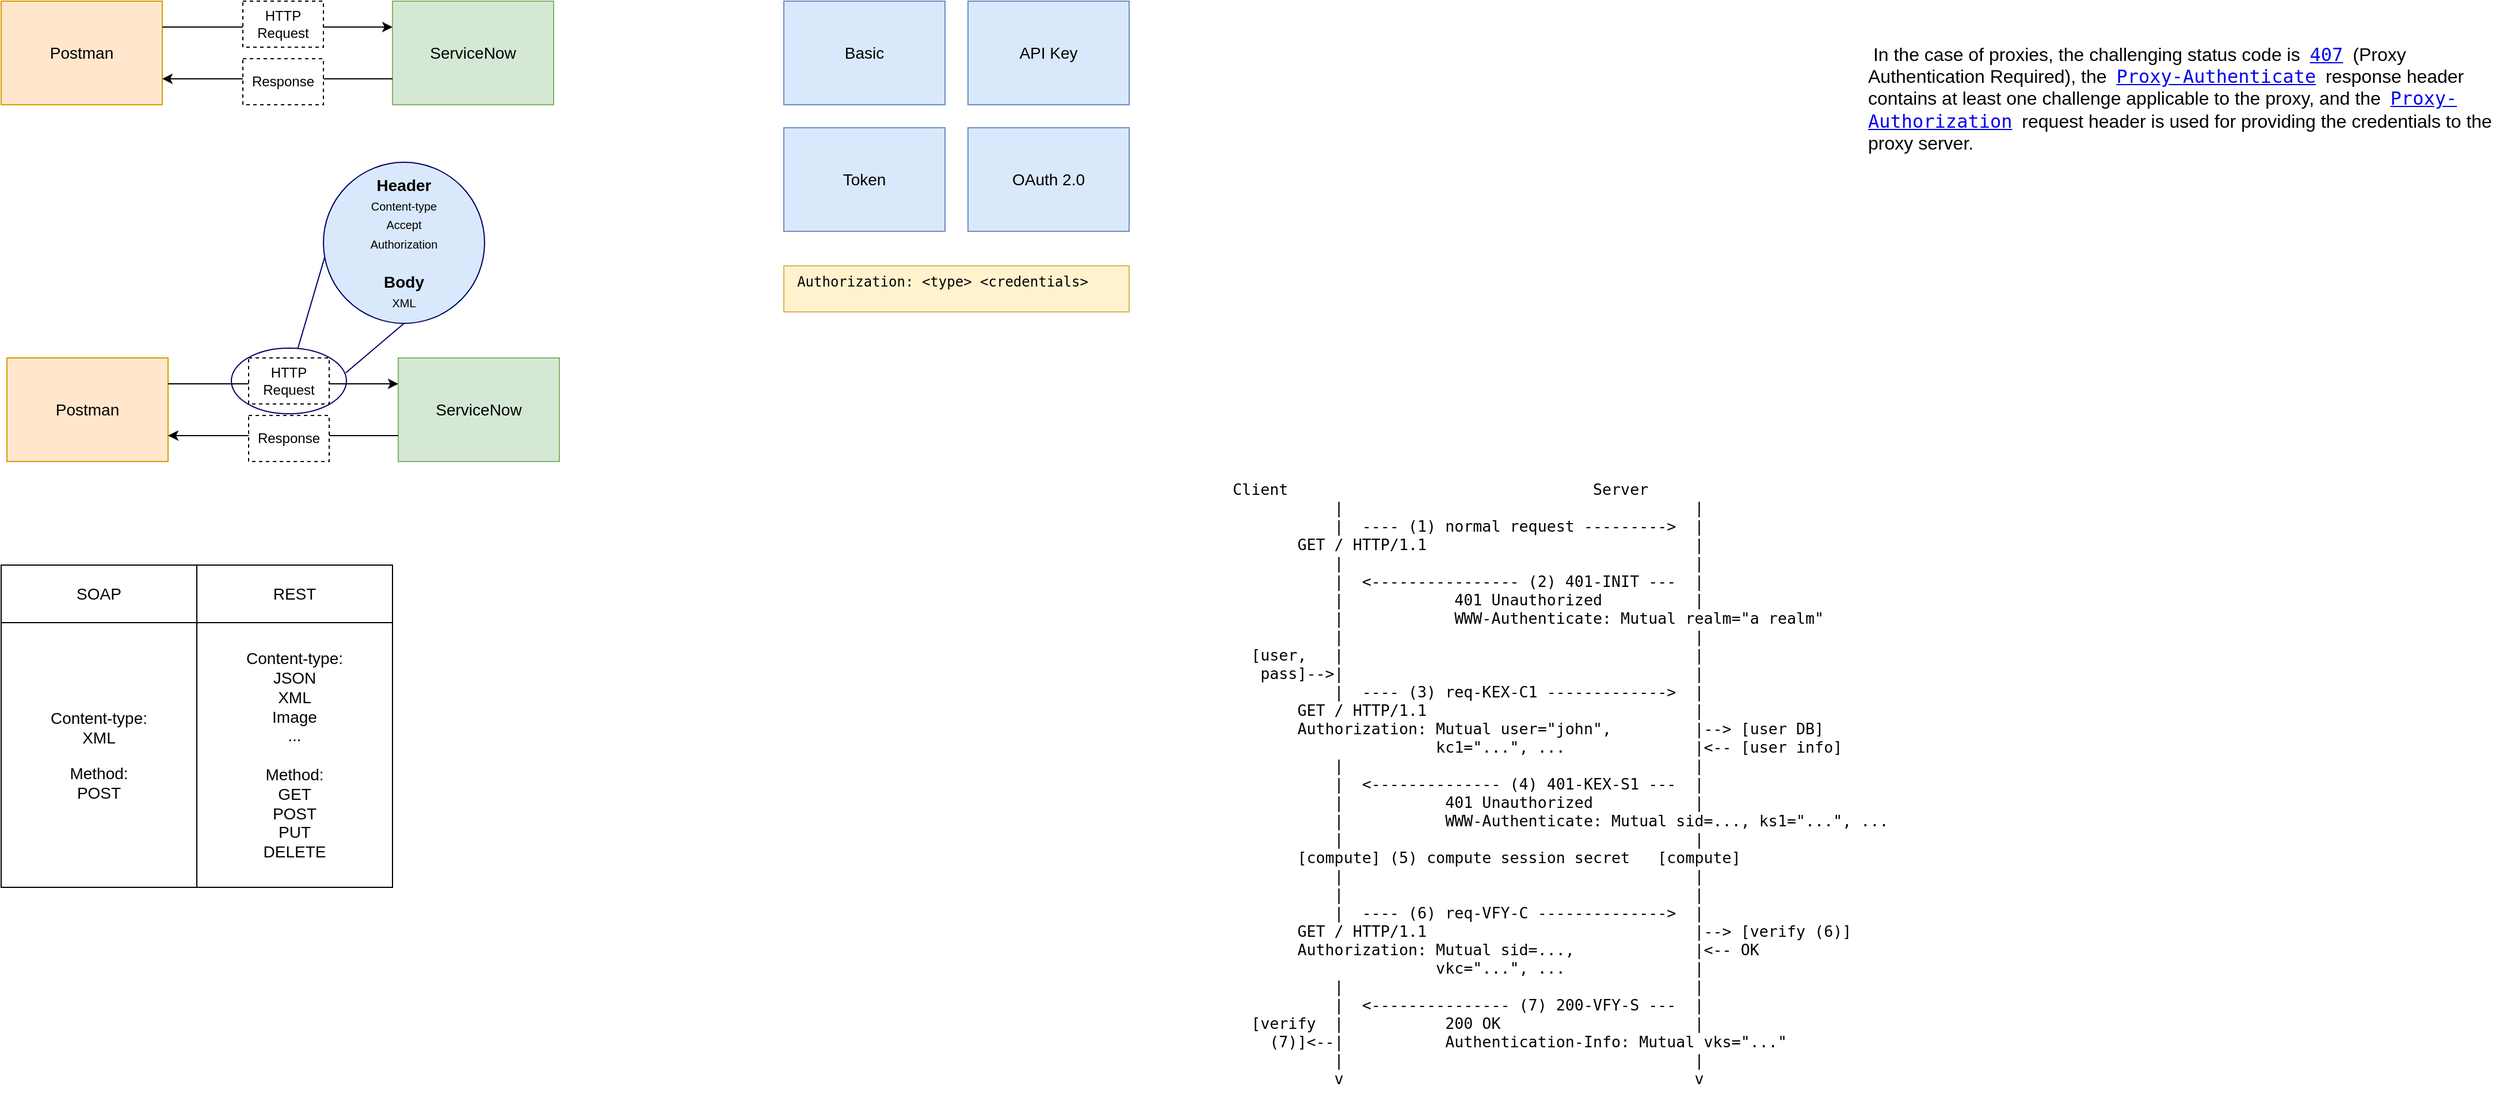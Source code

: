 <mxfile version="14.8.1" type="github">
  <diagram id="u7_6A1jx2wm4o3OyX1XM" name="Página-1">
    <mxGraphModel dx="622" dy="438" grid="1" gridSize="10" guides="1" tooltips="1" connect="1" arrows="1" fold="1" page="1" pageScale="1" pageWidth="827" pageHeight="1169" math="0" shadow="0">
      <root>
        <mxCell id="0" />
        <mxCell id="1" parent="0" />
        <mxCell id="v6u1ob0e97yH1iC7hwPf-1" value="&lt;font style=&quot;font-size: 14px;&quot;&gt;Postman&lt;/font&gt;" style="rounded=0;whiteSpace=wrap;html=1;fillColor=#ffe6cc;strokeColor=#d79b00;" parent="1" vertex="1">
          <mxGeometry x="80" y="10" width="140" height="90" as="geometry" />
        </mxCell>
        <mxCell id="v6u1ob0e97yH1iC7hwPf-2" value="&lt;font style=&quot;font-size: 14px;&quot;&gt;ServiceNow&lt;/font&gt;" style="rounded=0;whiteSpace=wrap;html=1;fillColor=#d5e8d4;strokeColor=#82b366;" parent="1" vertex="1">
          <mxGeometry x="420" y="10" width="140" height="90" as="geometry" />
        </mxCell>
        <mxCell id="v6u1ob0e97yH1iC7hwPf-3" value="" style="endArrow=classic;html=1;rounded=0;entryX=0;entryY=0.25;entryDx=0;entryDy=0;exitX=1;exitY=0.25;exitDx=0;exitDy=0;" parent="1" source="v6u1ob0e97yH1iC7hwPf-1" target="v6u1ob0e97yH1iC7hwPf-2" edge="1">
          <mxGeometry width="50" height="50" relative="1" as="geometry">
            <mxPoint x="400" y="200" as="sourcePoint" />
            <mxPoint x="450" y="150" as="targetPoint" />
          </mxGeometry>
        </mxCell>
        <mxCell id="v6u1ob0e97yH1iC7hwPf-4" value="HTTP&lt;br&gt;Request" style="rounded=0;whiteSpace=wrap;html=1;dashed=1;" parent="1" vertex="1">
          <mxGeometry x="290" y="10" width="70" height="40" as="geometry" />
        </mxCell>
        <mxCell id="v6u1ob0e97yH1iC7hwPf-5" value="" style="endArrow=classic;html=1;rounded=0;entryX=1;entryY=0.75;entryDx=0;entryDy=0;exitX=0;exitY=0.75;exitDx=0;exitDy=0;" parent="1" source="v6u1ob0e97yH1iC7hwPf-2" target="v6u1ob0e97yH1iC7hwPf-1" edge="1">
          <mxGeometry width="50" height="50" relative="1" as="geometry">
            <mxPoint x="230" y="42.5" as="sourcePoint" />
            <mxPoint x="430" y="42.5" as="targetPoint" />
          </mxGeometry>
        </mxCell>
        <mxCell id="v6u1ob0e97yH1iC7hwPf-6" value="Response" style="rounded=0;whiteSpace=wrap;html=1;dashed=1;" parent="1" vertex="1">
          <mxGeometry x="290" y="60" width="70" height="40" as="geometry" />
        </mxCell>
        <mxCell id="v6u1ob0e97yH1iC7hwPf-8" value="&lt;font style=&quot;font-size: 14px;&quot;&gt;Postman&lt;/font&gt;" style="rounded=0;whiteSpace=wrap;html=1;fillColor=#ffe6cc;strokeColor=#d79b00;" parent="1" vertex="1">
          <mxGeometry x="85" y="320" width="140" height="90" as="geometry" />
        </mxCell>
        <mxCell id="v6u1ob0e97yH1iC7hwPf-9" value="&lt;font style=&quot;font-size: 14px;&quot;&gt;ServiceNow&lt;/font&gt;" style="rounded=0;whiteSpace=wrap;html=1;fillColor=#d5e8d4;strokeColor=#82b366;" parent="1" vertex="1">
          <mxGeometry x="425" y="320" width="140" height="90" as="geometry" />
        </mxCell>
        <mxCell id="v6u1ob0e97yH1iC7hwPf-10" value="" style="endArrow=classic;html=1;rounded=0;entryX=0;entryY=0.25;entryDx=0;entryDy=0;exitX=1;exitY=0.25;exitDx=0;exitDy=0;" parent="1" source="v6u1ob0e97yH1iC7hwPf-8" target="v6u1ob0e97yH1iC7hwPf-9" edge="1">
          <mxGeometry width="50" height="50" relative="1" as="geometry">
            <mxPoint x="405" y="510" as="sourcePoint" />
            <mxPoint x="455" y="460" as="targetPoint" />
          </mxGeometry>
        </mxCell>
        <mxCell id="v6u1ob0e97yH1iC7hwPf-11" value="HTTP&lt;br&gt;Request" style="rounded=0;whiteSpace=wrap;html=1;dashed=1;" parent="1" vertex="1">
          <mxGeometry x="295" y="320" width="70" height="40" as="geometry" />
        </mxCell>
        <mxCell id="v6u1ob0e97yH1iC7hwPf-12" value="" style="endArrow=classic;html=1;rounded=0;entryX=1;entryY=0.75;entryDx=0;entryDy=0;exitX=0;exitY=0.75;exitDx=0;exitDy=0;" parent="1" source="v6u1ob0e97yH1iC7hwPf-9" target="v6u1ob0e97yH1iC7hwPf-8" edge="1">
          <mxGeometry width="50" height="50" relative="1" as="geometry">
            <mxPoint x="235" y="352.5" as="sourcePoint" />
            <mxPoint x="435" y="352.5" as="targetPoint" />
          </mxGeometry>
        </mxCell>
        <mxCell id="v6u1ob0e97yH1iC7hwPf-13" value="Response" style="rounded=0;whiteSpace=wrap;html=1;dashed=1;" parent="1" vertex="1">
          <mxGeometry x="295" y="370" width="70" height="40" as="geometry" />
        </mxCell>
        <mxCell id="v6u1ob0e97yH1iC7hwPf-15" value="" style="endArrow=none;html=1;rounded=0;fontSize=14;exitX=0.578;exitY=0.002;exitDx=0;exitDy=0;entryX=0.014;entryY=0.569;entryDx=0;entryDy=0;strokeColor=#000066;entryPerimeter=0;exitPerimeter=0;" parent="1" source="v6u1ob0e97yH1iC7hwPf-19" target="v6u1ob0e97yH1iC7hwPf-18" edge="1">
          <mxGeometry width="50" height="50" relative="1" as="geometry">
            <mxPoint x="325" y="300" as="sourcePoint" />
            <mxPoint x="400" y="190" as="targetPoint" />
          </mxGeometry>
        </mxCell>
        <mxCell id="v6u1ob0e97yH1iC7hwPf-16" value="" style="endArrow=none;html=1;rounded=0;fontSize=14;exitX=0.994;exitY=0.378;exitDx=0;exitDy=0;entryX=0.5;entryY=1;entryDx=0;entryDy=0;strokeColor=#000066;exitPerimeter=0;" parent="1" source="v6u1ob0e97yH1iC7hwPf-19" target="v6u1ob0e97yH1iC7hwPf-18" edge="1">
          <mxGeometry width="50" height="50" relative="1" as="geometry">
            <mxPoint x="360.0" y="335" as="sourcePoint" />
            <mxPoint x="490" y="290" as="targetPoint" />
          </mxGeometry>
        </mxCell>
        <mxCell id="v6u1ob0e97yH1iC7hwPf-18" value="&lt;b&gt;Header&lt;/b&gt;&lt;br&gt;&lt;font style=&quot;font-size: 10px;&quot;&gt;Content-type&lt;br&gt;Accept&lt;br&gt;Authorization&lt;br&gt;&lt;br&gt;&lt;b style=&quot;font-size: 14px;&quot;&gt;Body&lt;br&gt;&lt;/b&gt;XML&lt;br&gt;&lt;/font&gt;" style="ellipse;whiteSpace=wrap;html=1;aspect=fixed;fontSize=14;fillColor=#dae8fc;strokeColor=#000066;" parent="1" vertex="1">
          <mxGeometry x="360" y="150" width="140" height="140" as="geometry" />
        </mxCell>
        <mxCell id="v6u1ob0e97yH1iC7hwPf-19" value="" style="ellipse;whiteSpace=wrap;html=1;strokeColor=#000066;fontSize=10;fillColor=none;" parent="1" vertex="1">
          <mxGeometry x="280" y="311.5" width="100" height="57" as="geometry" />
        </mxCell>
        <mxCell id="v6u1ob0e97yH1iC7hwPf-30" value="&lt;font style=&quot;font-size: 14px;&quot;&gt;SOAP&lt;/font&gt;" style="rounded=0;whiteSpace=wrap;html=1;" parent="1" vertex="1">
          <mxGeometry x="80" y="500" width="170" height="50" as="geometry" />
        </mxCell>
        <mxCell id="v6u1ob0e97yH1iC7hwPf-31" value="&lt;span style=&quot;font-size: 14px;&quot;&gt;REST&lt;/span&gt;" style="rounded=0;whiteSpace=wrap;html=1;" parent="1" vertex="1">
          <mxGeometry x="250" y="500" width="170" height="50" as="geometry" />
        </mxCell>
        <mxCell id="v6u1ob0e97yH1iC7hwPf-32" value="&lt;span style=&quot;font-size: 14px;&quot;&gt;Content-type:&lt;br&gt;JSON&lt;br&gt;XML&lt;br&gt;Image&lt;br&gt;...&lt;br&gt;&lt;br&gt;&lt;/span&gt;&lt;span style=&quot;font-size: 14px;&quot;&gt;Method:&lt;br&gt;&lt;/span&gt;&lt;span style=&quot;font-size: 14px;&quot;&gt;GET&lt;br&gt;POST&lt;br&gt;PUT&lt;br&gt;DELETE&lt;br&gt;&lt;/span&gt;" style="rounded=0;whiteSpace=wrap;html=1;" parent="1" vertex="1">
          <mxGeometry x="250" y="550" width="170" height="230" as="geometry" />
        </mxCell>
        <mxCell id="v6u1ob0e97yH1iC7hwPf-33" value="&lt;span style=&quot;font-size: 14px;&quot;&gt;Content-type:&lt;/span&gt;&lt;br style=&quot;font-size: 14px;&quot;&gt;&lt;span style=&quot;font-size: 14px;&quot;&gt;XML&lt;/span&gt;&lt;br style=&quot;font-size: 14px;&quot;&gt;&lt;br style=&quot;font-size: 14px;&quot;&gt;&lt;span style=&quot;font-size: 14px;&quot;&gt;Method:&lt;/span&gt;&lt;br style=&quot;font-size: 14px;&quot;&gt;&lt;span style=&quot;font-size: 14px;&quot;&gt;POST&lt;/span&gt;" style="rounded=0;whiteSpace=wrap;html=1;" parent="1" vertex="1">
          <mxGeometry x="80" y="550" width="170" height="230" as="geometry" />
        </mxCell>
        <mxCell id="ielKFODYIX4TLSf0GL0G-1" value="&lt;span style=&quot;font-size: 14px&quot;&gt;Basic&lt;/span&gt;" style="rounded=0;whiteSpace=wrap;html=1;fillColor=#dae8fc;strokeColor=#6c8ebf;" vertex="1" parent="1">
          <mxGeometry x="760" y="10" width="140" height="90" as="geometry" />
        </mxCell>
        <mxCell id="ielKFODYIX4TLSf0GL0G-2" value="&lt;font style=&quot;font-size: 14px&quot;&gt;API Key&lt;/font&gt;" style="rounded=0;whiteSpace=wrap;html=1;fillColor=#dae8fc;strokeColor=#6c8ebf;" vertex="1" parent="1">
          <mxGeometry x="920" y="10" width="140" height="90" as="geometry" />
        </mxCell>
        <mxCell id="ielKFODYIX4TLSf0GL0G-3" value="&lt;font style=&quot;font-size: 14px&quot;&gt;Token&lt;/font&gt;" style="rounded=0;whiteSpace=wrap;html=1;fillColor=#dae8fc;strokeColor=#6c8ebf;" vertex="1" parent="1">
          <mxGeometry x="760" y="120" width="140" height="90" as="geometry" />
        </mxCell>
        <mxCell id="ielKFODYIX4TLSf0GL0G-4" value="&lt;font style=&quot;font-size: 14px&quot;&gt;OAuth 2.0&lt;/font&gt;" style="rounded=0;whiteSpace=wrap;html=1;fillColor=#dae8fc;strokeColor=#6c8ebf;" vertex="1" parent="1">
          <mxGeometry x="920" y="120" width="140" height="90" as="geometry" />
        </mxCell>
        <mxCell id="ielKFODYIX4TLSf0GL0G-6" value="&lt;pre class=&quot;brush: http notranslate&quot; style=&quot;box-sizing: border-box ; overflow-wrap: break-word ; font-size: 16px ; border: 1px solid transparent ; margin-top: 1rem ; margin-bottom: 2rem ; padding: 1rem 2.5rem 1rem 1rem&quot;&gt;&lt;code style=&quot;box-sizing: border-box ; background: none ; padding: 0px ; font-size: 12px&quot;&gt;&lt;span class=&quot;token header&quot; style=&quot;box-sizing: border-box ; line-height: 120%&quot;&gt;&lt;span class=&quot;token header-name keyword&quot; style=&quot;box-sizing: border-box&quot;&gt;Authorization&lt;/span&gt;&lt;span class=&quot;token punctuation&quot; style=&quot;box-sizing: border-box&quot;&gt;:&lt;/span&gt; &lt;span class=&quot;token header-value&quot; style=&quot;box-sizing: border-box&quot;&gt;&amp;lt;type&amp;gt; &amp;lt;credentials&amp;gt;&lt;/span&gt;&lt;/span&gt;&lt;/code&gt;&lt;/pre&gt;" style="rounded=0;whiteSpace=wrap;html=1;fillColor=#fff2cc;strokeColor=#d6b656;strokeWidth=1;" vertex="1" parent="1">
          <mxGeometry x="760" y="240" width="300" height="40" as="geometry" />
        </mxCell>
        <mxCell id="ielKFODYIX4TLSf0GL0G-7" value="" style="shape=image;verticalLabelPosition=bottom;labelBackgroundColor=#ffffff;verticalAlign=top;aspect=fixed;imageAspect=0;image=https://developer.mozilla.org/en-US/docs/Web/HTTP/Authentication/http-auth-sequence-diagram.png;" vertex="1" parent="1">
          <mxGeometry x="1130" y="10" width="520" height="297" as="geometry" />
        </mxCell>
        <mxCell id="ielKFODYIX4TLSf0GL0G-8" value="&lt;span style=&quot;background-color: rgb(255 , 255 , 255)&quot;&gt;&lt;span style=&quot;font-size: 16px ; font-style: normal ; font-weight: 400 ; letter-spacing: normal ; text-indent: 0px ; text-transform: none ; word-spacing: 0px ; display: inline ; float: none&quot;&gt;&amp;nbsp;In the case of proxies, the challenging status code is&amp;nbsp;&lt;/span&gt;&lt;a href=&quot;https://developer.mozilla.org/en-US/docs/Web/HTTP/Status/407&quot; style=&quot;box-sizing: border-box ; text-decoration: underline ; font-size: 16px ; font-style: normal ; font-weight: 400 ; letter-spacing: normal ; text-indent: 0px ; text-transform: none ; word-spacing: 0px&quot;&gt;&lt;code style=&quot;box-sizing: border-box ; padding: 0.125rem 0.25rem&quot;&gt;407&lt;/code&gt;&lt;/a&gt;&lt;span style=&quot;font-size: 16px ; font-style: normal ; font-weight: 400 ; letter-spacing: normal ; text-indent: 0px ; text-transform: none ; word-spacing: 0px ; display: inline ; float: none&quot;&gt;&lt;span&gt;&amp;nbsp;&lt;/span&gt;(Proxy Authentication Required), the&lt;span&gt;&amp;nbsp;&lt;/span&gt;&lt;/span&gt;&lt;a href=&quot;https://developer.mozilla.org/en-US/docs/Web/HTTP/Headers/Proxy-Authenticate&quot; style=&quot;box-sizing: border-box ; text-decoration: underline ; font-size: 16px ; font-style: normal ; font-weight: 400 ; letter-spacing: normal ; text-indent: 0px ; text-transform: none ; word-spacing: 0px&quot;&gt;&lt;code style=&quot;box-sizing: border-box ; padding: 0.125rem 0.25rem&quot;&gt;Proxy-Authenticate&lt;/code&gt;&lt;/a&gt;&lt;span style=&quot;font-size: 16px ; font-style: normal ; font-weight: 400 ; letter-spacing: normal ; text-indent: 0px ; text-transform: none ; word-spacing: 0px ; display: inline ; float: none&quot;&gt;&lt;span&gt;&amp;nbsp;&lt;/span&gt;response header contains at least one challenge applicable to the proxy, and the&lt;span&gt;&amp;nbsp;&lt;/span&gt;&lt;/span&gt;&lt;a href=&quot;https://developer.mozilla.org/en-US/docs/Web/HTTP/Headers/Proxy-Authorization&quot; style=&quot;box-sizing: border-box ; text-decoration: underline ; font-size: 16px ; font-style: normal ; font-weight: 400 ; letter-spacing: normal ; text-indent: 0px ; text-transform: none ; word-spacing: 0px&quot;&gt;&lt;code style=&quot;box-sizing: border-box ; padding: 0.125rem 0.25rem&quot;&gt;Proxy-Authorization&lt;/code&gt;&lt;/a&gt;&lt;span style=&quot;font-size: 16px ; font-style: normal ; font-weight: 400 ; letter-spacing: normal ; text-indent: 0px ; text-transform: none ; word-spacing: 0px ; display: inline ; float: none&quot;&gt;&amp;nbsp;request header is used for providing the credentials to the proxy server.&lt;/span&gt;&lt;/span&gt;" style="text;whiteSpace=wrap;html=1;" vertex="1" parent="1">
          <mxGeometry x="1700" y="40" width="550" height="90" as="geometry" />
        </mxCell>
        <mxCell id="ielKFODYIX4TLSf0GL0G-9" value="&lt;meta charset=&quot;utf-8&quot;&gt;&lt;pre class=&quot;newpage&quot; style=&quot;font-size: 13.333px ; margin-top: 0px ; margin-bottom: 0px ; color: rgb(0 , 0 , 0) ; font-style: normal ; font-weight: 400 ; letter-spacing: normal ; text-indent: 0px ; text-transform: none ; word-spacing: 0px&quot;&gt; Client                                 Server&#xa;            |                                      |&#xa;            |  ---- (1) normal request ---------&amp;gt;  |&#xa;        GET / HTTP/1.1                             |&#xa;            |                                      |&#xa;            |  &amp;lt;---------------- (2) 401-INIT ---  |&#xa;            |            401 Unauthorized          |&#xa;            |            WWW-Authenticate: Mutual realm=&quot;a realm&quot;&#xa;            |                                      |&#xa;   [user,   |                                      |&#xa;    pass]--&amp;gt;|                                      |&#xa;            |  ---- (3) req-KEX-C1 -------------&amp;gt;  |&#xa;        GET / HTTP/1.1                             |&#xa;        Authorization: Mutual user=&quot;john&quot;,         |--&amp;gt; [user DB]&#xa;                       kc1=&quot;...&quot;, ...              |&amp;lt;-- [user info]&#xa;            |                                      |&#xa;            |  &amp;lt;-------------- (4) 401-KEX-S1 ---  |&#xa;            |           401 Unauthorized           |&#xa;            |           WWW-Authenticate: Mutual sid=..., ks1=&quot;...&quot;, ...&#xa;            |                                      |&#xa;        [compute] (5) compute session secret   [compute]&#xa;            |                                      |&#xa;            |                                      |&#xa;            |  ---- (6) req-VFY-C --------------&amp;gt;  |&#xa;        GET / HTTP/1.1                             |--&amp;gt; [verify (6)]&#xa;        Authorization: Mutual sid=...,             |&amp;lt;-- OK&#xa;                       vkc=&quot;...&quot;, ...              |&#xa;            |                                      |&#xa;            |  &amp;lt;--------------- (7) 200-VFY-S ---  |&#xa;   [verify  |           200 OK                     |&#xa;     (7)]&amp;lt;--|           Authentication-Info: Mutual vks=&quot;...&quot;&#xa;            |                                      |&#xa;            v                                      v&#xa;&lt;/pre&gt;&lt;br class=&quot;Apple-interchange-newline&quot;&gt;" style="text;whiteSpace=wrap;html=1;" vertex="1" parent="1">
          <mxGeometry x="1140" y="420" width="550" height="490" as="geometry" />
        </mxCell>
      </root>
    </mxGraphModel>
  </diagram>
</mxfile>
